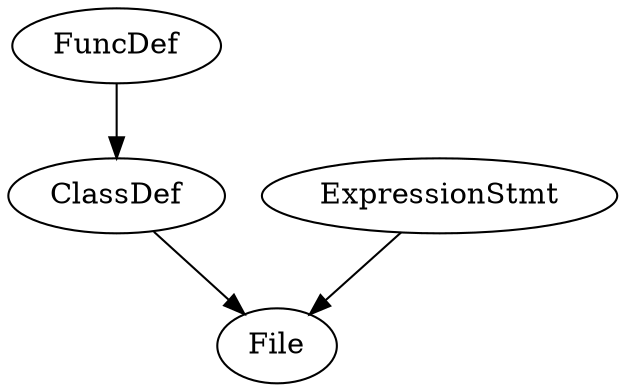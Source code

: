 digraph AST {
	File
	ClassDef
	ClassDef -> File
	FuncDef
	FuncDef -> ClassDef
	ExpressionStmt
	ExpressionStmt -> File
}
